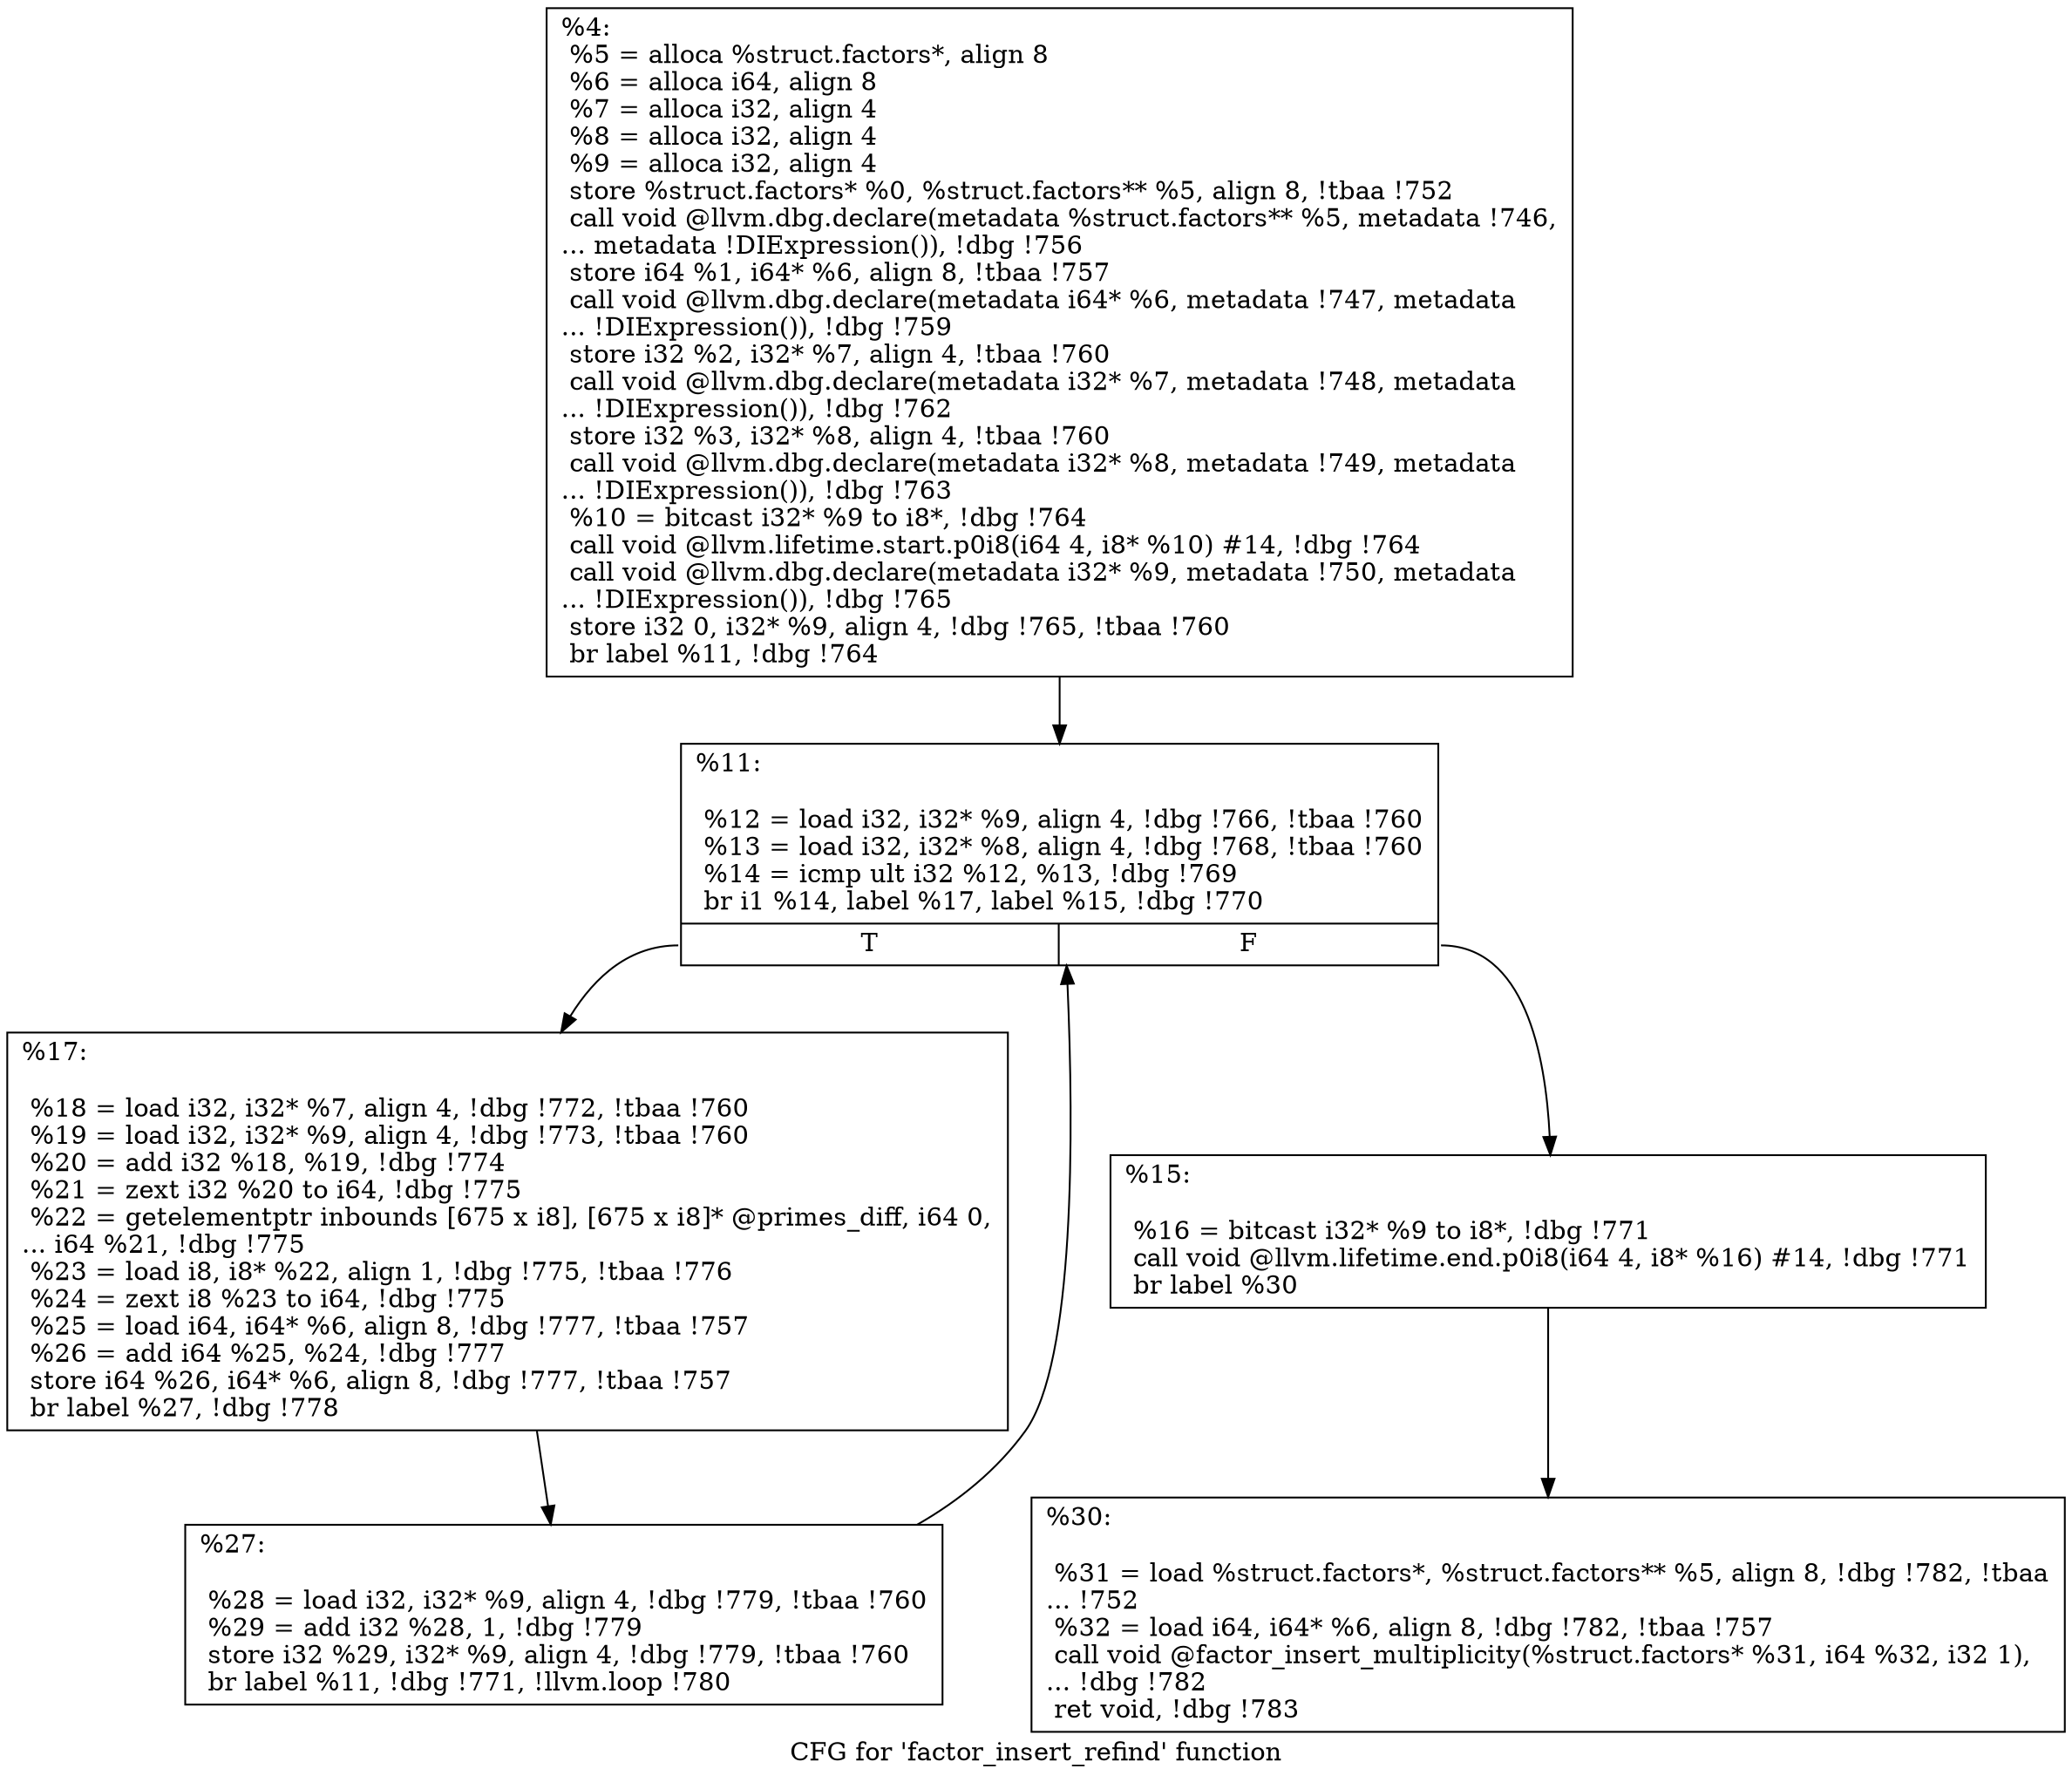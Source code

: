 digraph "CFG for 'factor_insert_refind' function" {
	label="CFG for 'factor_insert_refind' function";

	Node0x1789790 [shape=record,label="{%4:\l  %5 = alloca %struct.factors*, align 8\l  %6 = alloca i64, align 8\l  %7 = alloca i32, align 4\l  %8 = alloca i32, align 4\l  %9 = alloca i32, align 4\l  store %struct.factors* %0, %struct.factors** %5, align 8, !tbaa !752\l  call void @llvm.dbg.declare(metadata %struct.factors** %5, metadata !746,\l... metadata !DIExpression()), !dbg !756\l  store i64 %1, i64* %6, align 8, !tbaa !757\l  call void @llvm.dbg.declare(metadata i64* %6, metadata !747, metadata\l... !DIExpression()), !dbg !759\l  store i32 %2, i32* %7, align 4, !tbaa !760\l  call void @llvm.dbg.declare(metadata i32* %7, metadata !748, metadata\l... !DIExpression()), !dbg !762\l  store i32 %3, i32* %8, align 4, !tbaa !760\l  call void @llvm.dbg.declare(metadata i32* %8, metadata !749, metadata\l... !DIExpression()), !dbg !763\l  %10 = bitcast i32* %9 to i8*, !dbg !764\l  call void @llvm.lifetime.start.p0i8(i64 4, i8* %10) #14, !dbg !764\l  call void @llvm.dbg.declare(metadata i32* %9, metadata !750, metadata\l... !DIExpression()), !dbg !765\l  store i32 0, i32* %9, align 4, !dbg !765, !tbaa !760\l  br label %11, !dbg !764\l}"];
	Node0x1789790 -> Node0x1791bd0;
	Node0x1791bd0 [shape=record,label="{%11:\l\l  %12 = load i32, i32* %9, align 4, !dbg !766, !tbaa !760\l  %13 = load i32, i32* %8, align 4, !dbg !768, !tbaa !760\l  %14 = icmp ult i32 %12, %13, !dbg !769\l  br i1 %14, label %17, label %15, !dbg !770\l|{<s0>T|<s1>F}}"];
	Node0x1791bd0:s0 -> Node0x1791c70;
	Node0x1791bd0:s1 -> Node0x1791c20;
	Node0x1791c20 [shape=record,label="{%15:\l\l  %16 = bitcast i32* %9 to i8*, !dbg !771\l  call void @llvm.lifetime.end.p0i8(i64 4, i8* %16) #14, !dbg !771\l  br label %30\l}"];
	Node0x1791c20 -> Node0x1791d10;
	Node0x1791c70 [shape=record,label="{%17:\l\l  %18 = load i32, i32* %7, align 4, !dbg !772, !tbaa !760\l  %19 = load i32, i32* %9, align 4, !dbg !773, !tbaa !760\l  %20 = add i32 %18, %19, !dbg !774\l  %21 = zext i32 %20 to i64, !dbg !775\l  %22 = getelementptr inbounds [675 x i8], [675 x i8]* @primes_diff, i64 0,\l... i64 %21, !dbg !775\l  %23 = load i8, i8* %22, align 1, !dbg !775, !tbaa !776\l  %24 = zext i8 %23 to i64, !dbg !775\l  %25 = load i64, i64* %6, align 8, !dbg !777, !tbaa !757\l  %26 = add i64 %25, %24, !dbg !777\l  store i64 %26, i64* %6, align 8, !dbg !777, !tbaa !757\l  br label %27, !dbg !778\l}"];
	Node0x1791c70 -> Node0x1791cc0;
	Node0x1791cc0 [shape=record,label="{%27:\l\l  %28 = load i32, i32* %9, align 4, !dbg !779, !tbaa !760\l  %29 = add i32 %28, 1, !dbg !779\l  store i32 %29, i32* %9, align 4, !dbg !779, !tbaa !760\l  br label %11, !dbg !771, !llvm.loop !780\l}"];
	Node0x1791cc0 -> Node0x1791bd0;
	Node0x1791d10 [shape=record,label="{%30:\l\l  %31 = load %struct.factors*, %struct.factors** %5, align 8, !dbg !782, !tbaa\l... !752\l  %32 = load i64, i64* %6, align 8, !dbg !782, !tbaa !757\l  call void @factor_insert_multiplicity(%struct.factors* %31, i64 %32, i32 1),\l... !dbg !782\l  ret void, !dbg !783\l}"];
}
